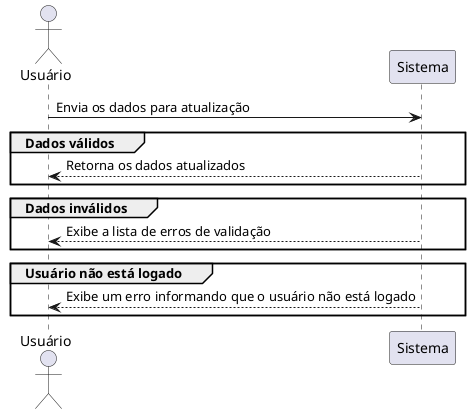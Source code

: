 @startuml USU02

actor Usuário
participant Sistema

Usuário -> Sistema: Envia os dados para atualização

group Dados válidos
  Sistema --> Usuário: Retorna os dados atualizados
end

group Dados inválidos
  Sistema --> Usuário: Exibe a lista de erros de validação
end

group Usuário não está logado
  Sistema --> Usuário: Exibe um erro informando que o usuário não está logado
end

@enduml